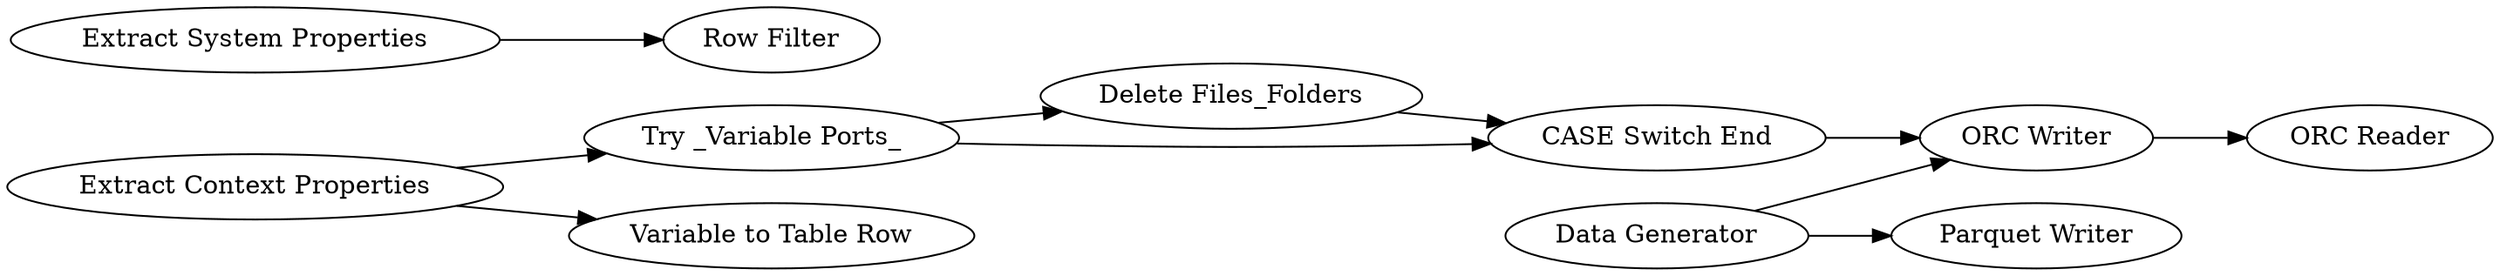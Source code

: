 digraph {
	"5531176186375998595_82" [label="Try _Variable Ports_"]
	"5531176186375998595_11" [label="Delete Files_Folders"]
	"5531176186375998595_10" [label="ORC Reader"]
	"5531176186375998595_2" [label="Extract Context Properties"]
	"5531176186375998595_101" [label="Row Filter"]
	"5531176186375998595_5" [label="Variable to Table Row"]
	"5531176186375998595_9" [label="ORC Writer"]
	"5531176186375998595_99" [label="CASE Switch End"]
	"5531176186375998595_100" [label="Extract System Properties"]
	"5531176186375998595_98" [label="Parquet Writer"]
	"5531176186375998595_6" [label="Data Generator"]
	"5531176186375998595_6" -> "5531176186375998595_98"
	"5531176186375998595_6" -> "5531176186375998595_9"
	"5531176186375998595_100" -> "5531176186375998595_101"
	"5531176186375998595_82" -> "5531176186375998595_99"
	"5531176186375998595_99" -> "5531176186375998595_9"
	"5531176186375998595_2" -> "5531176186375998595_82"
	"5531176186375998595_2" -> "5531176186375998595_5"
	"5531176186375998595_82" -> "5531176186375998595_11"
	"5531176186375998595_11" -> "5531176186375998595_99"
	"5531176186375998595_9" -> "5531176186375998595_10"
	rankdir=LR
}
